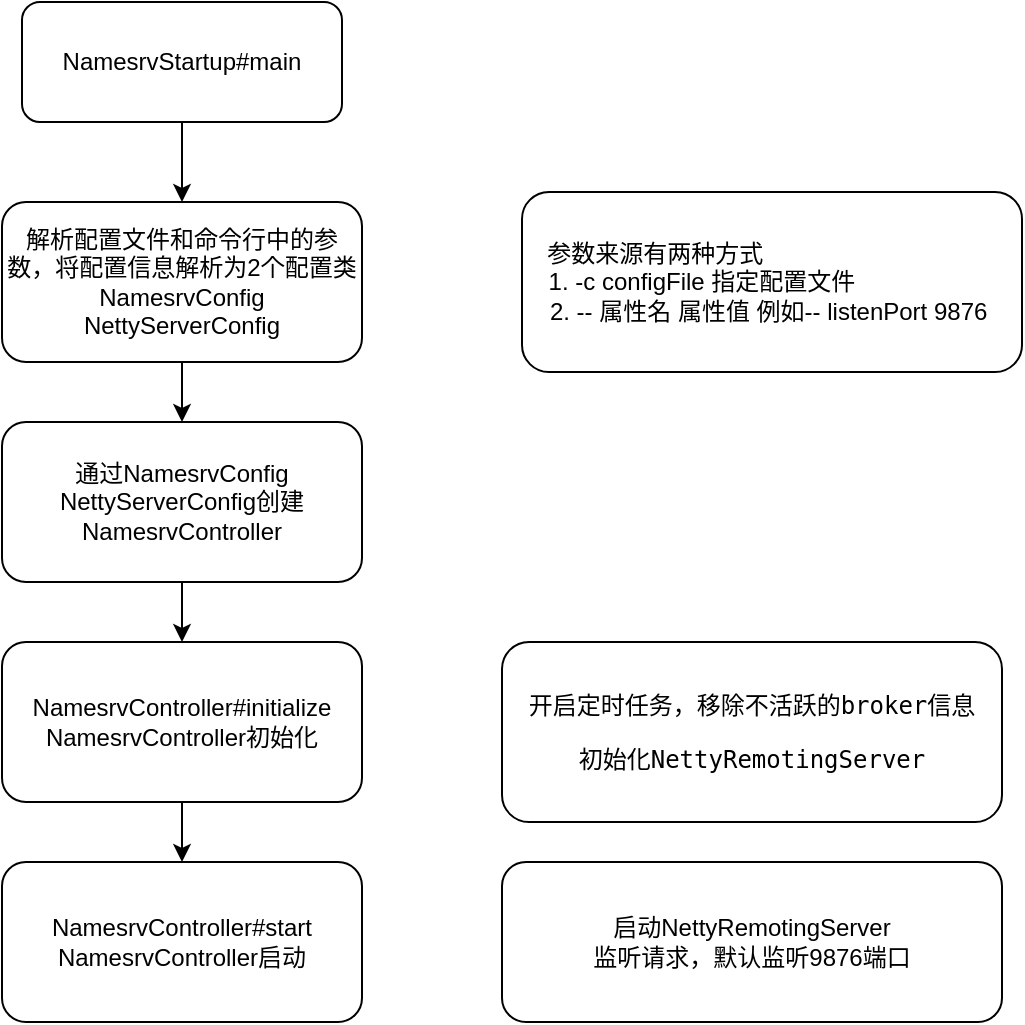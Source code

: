 <mxfile version="14.6.13" type="github">
  <diagram id="iG5Guh-gVL9Y_2O44tq8" name="Page-1">
    <mxGraphModel dx="946" dy="536" grid="1" gridSize="10" guides="1" tooltips="1" connect="1" arrows="1" fold="1" page="1" pageScale="1" pageWidth="827" pageHeight="1169" math="0" shadow="0">
      <root>
        <mxCell id="0" />
        <mxCell id="1" parent="0" />
        <mxCell id="huw0FP6TZixxuaSahoYg-6" style="edgeStyle=orthogonalEdgeStyle;rounded=0;orthogonalLoop=1;jettySize=auto;html=1;" edge="1" parent="1" source="huw0FP6TZixxuaSahoYg-1" target="huw0FP6TZixxuaSahoYg-2">
          <mxGeometry relative="1" as="geometry" />
        </mxCell>
        <mxCell id="huw0FP6TZixxuaSahoYg-1" value="NamesrvStartup#main" style="rounded=1;whiteSpace=wrap;html=1;" vertex="1" parent="1">
          <mxGeometry x="150" y="90" width="160" height="60" as="geometry" />
        </mxCell>
        <mxCell id="huw0FP6TZixxuaSahoYg-7" style="edgeStyle=orthogonalEdgeStyle;rounded=0;orthogonalLoop=1;jettySize=auto;html=1;entryX=0.5;entryY=0;entryDx=0;entryDy=0;" edge="1" parent="1" source="huw0FP6TZixxuaSahoYg-2" target="huw0FP6TZixxuaSahoYg-4">
          <mxGeometry relative="1" as="geometry" />
        </mxCell>
        <mxCell id="huw0FP6TZixxuaSahoYg-2" value="解析配置文件和命令行中的参数，将配置信息解析为2个配置类NamesrvConfig&lt;br&gt;NettyServerConfig" style="rounded=1;whiteSpace=wrap;html=1;" vertex="1" parent="1">
          <mxGeometry x="140" y="190" width="180" height="80" as="geometry" />
        </mxCell>
        <mxCell id="huw0FP6TZixxuaSahoYg-9" style="edgeStyle=orthogonalEdgeStyle;rounded=0;orthogonalLoop=1;jettySize=auto;html=1;exitX=0.5;exitY=1;exitDx=0;exitDy=0;entryX=0.5;entryY=0;entryDx=0;entryDy=0;" edge="1" parent="1" source="huw0FP6TZixxuaSahoYg-3" target="huw0FP6TZixxuaSahoYg-5">
          <mxGeometry relative="1" as="geometry" />
        </mxCell>
        <mxCell id="huw0FP6TZixxuaSahoYg-3" value="NamesrvController#initialize&lt;br&gt;NamesrvController初始化" style="rounded=1;whiteSpace=wrap;html=1;" vertex="1" parent="1">
          <mxGeometry x="140" y="410" width="180" height="80" as="geometry" />
        </mxCell>
        <mxCell id="huw0FP6TZixxuaSahoYg-8" style="edgeStyle=orthogonalEdgeStyle;rounded=0;orthogonalLoop=1;jettySize=auto;html=1;entryX=0.5;entryY=0;entryDx=0;entryDy=0;" edge="1" parent="1" source="huw0FP6TZixxuaSahoYg-4" target="huw0FP6TZixxuaSahoYg-3">
          <mxGeometry relative="1" as="geometry" />
        </mxCell>
        <mxCell id="huw0FP6TZixxuaSahoYg-4" value="通过NamesrvConfig&lt;br&gt;NettyServerConfig创建&lt;span&gt;NamesrvController&lt;/span&gt;" style="rounded=1;whiteSpace=wrap;html=1;" vertex="1" parent="1">
          <mxGeometry x="140" y="300" width="180" height="80" as="geometry" />
        </mxCell>
        <mxCell id="huw0FP6TZixxuaSahoYg-5" value="NamesrvController#start&lt;br&gt;NamesrvController启动" style="rounded=1;whiteSpace=wrap;html=1;" vertex="1" parent="1">
          <mxGeometry x="140" y="520" width="180" height="80" as="geometry" />
        </mxCell>
        <mxCell id="huw0FP6TZixxuaSahoYg-10" value="&lt;span&gt;参数来源有两种方式&amp;nbsp; &amp;nbsp; &amp;nbsp; &amp;nbsp; &amp;nbsp; &amp;nbsp; &amp;nbsp; &amp;nbsp; &amp;nbsp; &amp;nbsp; &amp;nbsp; &amp;nbsp; &amp;nbsp; &amp;nbsp; &amp;nbsp; &amp;nbsp; &amp;nbsp; &amp;nbsp;&lt;/span&gt;&lt;br&gt;&lt;span&gt;1. -c configFile 指定配置文件&amp;nbsp; &amp;nbsp; &amp;nbsp; &amp;nbsp; &amp;nbsp; &amp;nbsp; &amp;nbsp; &amp;nbsp; &amp;nbsp; &amp;nbsp; &amp;nbsp;&lt;/span&gt;&lt;br&gt;&lt;span&gt;2. -- 属性名 属性值 例如-- listenPort 9876&lt;/span&gt;&lt;span&gt;&amp;nbsp;&lt;/span&gt;" style="rounded=1;whiteSpace=wrap;html=1;" vertex="1" parent="1">
          <mxGeometry x="400" y="185" width="250" height="90" as="geometry" />
        </mxCell>
        <mxCell id="huw0FP6TZixxuaSahoYg-12" value="&lt;pre&gt;开启定时任务，移除不活跃的broker信息&lt;/pre&gt;&lt;pre&gt;初始化NettyRemotingServer&lt;/pre&gt;" style="rounded=1;whiteSpace=wrap;html=1;" vertex="1" parent="1">
          <mxGeometry x="390" y="410" width="250" height="90" as="geometry" />
        </mxCell>
        <mxCell id="huw0FP6TZixxuaSahoYg-13" value="启动&lt;span style=&quot;color: rgba(0 , 0 , 0 , 0) ; font-family: monospace ; font-size: 0px&quot;&gt;%3CmxGraphModel%3E%3Croot%3E%3CmxCell%20id%3D%220%22%2F%3E%3CmxCell%20id%3D%221%22%20parent%3D%220%22%2F%3E%3CmxCell%20id%3D%222%22%20value%3D%22%26lt%3Bspan%26gt%3B%E5%8F%82%E6%95%B0%E6%9D%A5%E6%BA%90%E6%9C%89%E4%B8%A4%E7%A7%8D%E6%96%B9%E5%BC%8F%26amp%3Bnbsp%3B%20%26amp%3Bnbsp%3B%20%26amp%3Bnbsp%3B%20%26amp%3Bnbsp%3B%20%26amp%3Bnbsp%3B%20%26amp%3Bnbsp%3B%20%26amp%3Bnbsp%3B%20%26amp%3Bnbsp%3B%20%26amp%3Bnbsp%3B%20%26amp%3Bnbsp%3B%20%26amp%3Bnbsp%3B%20%26amp%3Bnbsp%3B%20%26amp%3Bnbsp%3B%20%26amp%3Bnbsp%3B%20%26amp%3Bnbsp%3B%20%26amp%3Bnbsp%3B%20%26amp%3Bnbsp%3B%20%26amp%3Bnbsp%3B%26lt%3B%2Fspan%26gt%3B%26lt%3Bbr%26gt%3B%26lt%3Bspan%26gt%3B1.%20-c%20configFile%20%E6%8C%87%E5%AE%9A%E9%85%8D%E7%BD%AE%E6%96%87%E4%BB%B6%26amp%3Bnbsp%3B%20%26amp%3Bnbsp%3B%20%26amp%3Bnbsp%3B%20%26amp%3Bnbsp%3B%20%26amp%3Bnbsp%3B%20%26amp%3Bnbsp%3B%20%26amp%3Bnbsp%3B%20%26amp%3Bnbsp%3B%20%26amp%3Bnbsp%3B%20%26amp%3Bnbsp%3B%20%26amp%3Bnbsp%3B%26lt%3B%2Fspan%26gt%3B%26lt%3Bbr%26gt%3B%26lt%3Bspan%26gt%3B2.%20--%20%E5%B1%9E%E6%80%A7%E5%90%8D%20%E5%B1%9E%E6%80%A7%E5%80%BC%20%E4%BE%8B%E5%A6%82--%20listenPort%209876%26lt%3B%2Fspan%26gt%3B%26lt%3Bspan%26gt%3B%26amp%3Bnbsp%3B%26lt%3B%2Fspan%26gt%3B%22%20style%3D%22rounded%3D1%3BwhiteSpace%3Dwrap%3Bhtml%3D1%3B%22%20vertex%3D%221%22%20parent%3D%221%22%3E%3CmxGeometry%20x%3D%22390%22%20y%3D%22410%22%20width%3D%22250%22%20height%3D%2290%22%20as%3D%22geometry%22%2F%3E%3C%2FmxCell%3E%3C%2Froot%3E%3C%2FmxGraphModel%&lt;/span&gt;NettyRemotingServer&lt;br&gt;监听请求，默认监听9876端口" style="rounded=1;whiteSpace=wrap;html=1;" vertex="1" parent="1">
          <mxGeometry x="390" y="520" width="250" height="80" as="geometry" />
        </mxCell>
      </root>
    </mxGraphModel>
  </diagram>
</mxfile>

